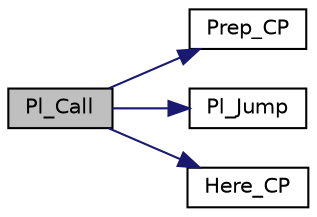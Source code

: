 digraph "Pl_Call"
{
  edge [fontname="Helvetica",fontsize="10",labelfontname="Helvetica",labelfontsize="10"];
  node [fontname="Helvetica",fontsize="10",shape=record];
  rankdir="LR";
  Node1 [label="Pl_Call",height=0.2,width=0.4,color="black", fillcolor="grey75", style="filled", fontcolor="black"];
  Node1 -> Node2 [color="midnightblue",fontsize="10",style="solid"];
  Node2 [label="Prep_CP",height=0.2,width=0.4,color="black", fillcolor="white", style="filled",URL="$alpha__any_8c.html#ac10bb2c52ddcf17419fddeddb95e9715"];
  Node1 -> Node3 [color="midnightblue",fontsize="10",style="solid"];
  Node3 [label="Pl_Jump",height=0.2,width=0.4,color="black", fillcolor="white", style="filled",URL="$alpha__any_8c.html#a5e5e17240bceefba89b5231952d11dcc"];
  Node1 -> Node4 [color="midnightblue",fontsize="10",style="solid"];
  Node4 [label="Here_CP",height=0.2,width=0.4,color="black", fillcolor="white", style="filled",URL="$alpha__any_8c.html#a3d367a905c1c3e8f29b268511c43462b"];
}

